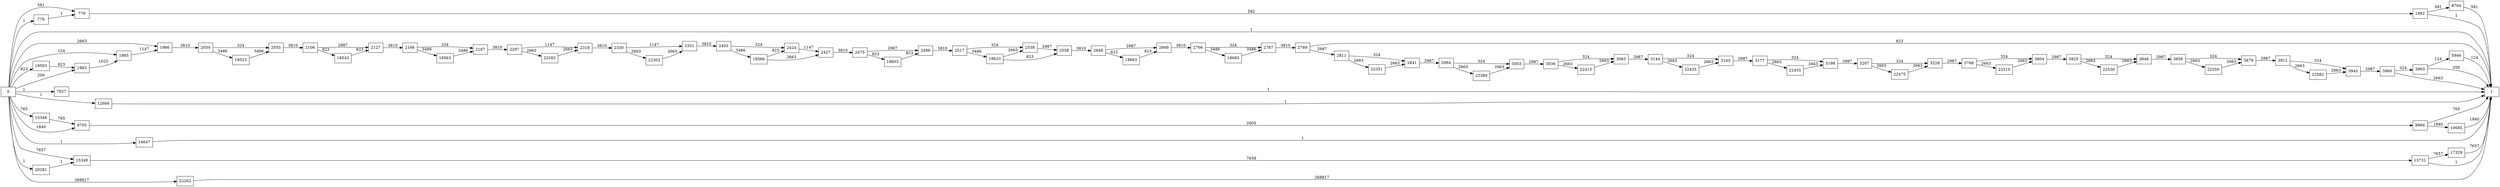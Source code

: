 digraph {
	graph [rankdir=LR]
	node [shape=rectangle]
	778 -> 779 [label=1]
	779 -> 1982 [label=582]
	1982 -> 1 [label=1]
	1982 -> 8704 [label=581]
	1983 -> 1985 [label=1023]
	1985 -> 1986 [label=1147]
	1986 -> 2034 [label=3810]
	2034 -> 2055 [label=324]
	2034 -> 18523 [label=3486]
	2055 -> 2106 [label=3810]
	2106 -> 2127 [label=2987]
	2106 -> 18543 [label=823]
	2127 -> 2166 [label=3810]
	2166 -> 2187 [label=324]
	2166 -> 18563 [label=3486]
	2187 -> 2297 [label=3810]
	2297 -> 2318 [label=1147]
	2297 -> 22282 [label=2663]
	2318 -> 2330 [label=3810]
	2330 -> 2351 [label=1147]
	2330 -> 22302 [label=2663]
	2351 -> 2403 [label=3810]
	2403 -> 2424 [label=324]
	2403 -> 18566 [label=3486]
	2424 -> 2427 [label=1147]
	2427 -> 2475 [label=3810]
	2475 -> 2496 [label=2987]
	2475 -> 18603 [label=823]
	2496 -> 2517 [label=3810]
	2517 -> 2538 [label=324]
	2517 -> 18623 [label=3486]
	2538 -> 2558 [label=2987]
	2558 -> 2648 [label=3810]
	2648 -> 2669 [label=2987]
	2648 -> 18663 [label=823]
	2669 -> 2766 [label=3810]
	2766 -> 2787 [label=324]
	2766 -> 18683 [label=3486]
	2787 -> 2789 [label=3810]
	2789 -> 1 [label=823]
	2789 -> 2811 [label=2987]
	2811 -> 2841 [label=324]
	2811 -> 22351 [label=2663]
	2841 -> 2964 [label=2987]
	2964 -> 3003 [label=324]
	2964 -> 22389 [label=2663]
	3003 -> 3036 [label=2987]
	3036 -> 3063 [label=324]
	3036 -> 22415 [label=2663]
	3063 -> 3144 [label=2987]
	3144 -> 3165 [label=324]
	3144 -> 22435 [label=2663]
	3165 -> 3177 [label=2987]
	3177 -> 3198 [label=324]
	3177 -> 22455 [label=2663]
	3198 -> 3207 [label=2987]
	3207 -> 3228 [label=324]
	3207 -> 22475 [label=2663]
	3228 -> 3768 [label=2987]
	3768 -> 3804 [label=324]
	3768 -> 22510 [label=2663]
	3804 -> 3825 [label=2987]
	3825 -> 3846 [label=324]
	3825 -> 22530 [label=2663]
	3846 -> 3858 [label=2987]
	3858 -> 3879 [label=324]
	3858 -> 22550 [label=2663]
	3879 -> 3912 [label=2987]
	3912 -> 3945 [label=324]
	3912 -> 22582 [label=2663]
	3945 -> 3960 [label=2987]
	3960 -> 3963 [label=324]
	3960 -> 1 [label=2663]
	3963 -> 1 [label=200]
	3963 -> 5946 [label=124]
	5946 -> 1 [label=124]
	7927 -> 1 [label=1]
	8704 -> 1 [label=581]
	8705 -> 9984 [label=2605]
	9984 -> 1 [label=765]
	9984 -> 10685 [label=1840]
	10685 -> 1 [label=1840]
	12666 -> 1 [label=1]
	14647 -> 1 [label=1]
	15348 -> 8705 [label=765]
	15349 -> 15731 [label=7658]
	15731 -> 1 [label=1]
	15731 -> 17329 [label=7657]
	17329 -> 1 [label=7657]
	18503 -> 1983 [label=823]
	18523 -> 2055 [label=3486]
	18543 -> 2127 [label=823]
	18563 -> 2187 [label=3486]
	18566 -> 2424 [label=823]
	18566 -> 2427 [label=2663]
	18603 -> 2496 [label=823]
	18623 -> 2538 [label=2663]
	18623 -> 2558 [label=823]
	18663 -> 2669 [label=823]
	18683 -> 2787 [label=3486]
	20281 -> 15349 [label=1]
	22262 -> 1 [label=268817]
	22282 -> 2318 [label=2663]
	22302 -> 2351 [label=2663]
	22351 -> 2841 [label=2663]
	22389 -> 3003 [label=2663]
	22415 -> 3063 [label=2663]
	22435 -> 3165 [label=2663]
	22455 -> 3198 [label=2663]
	22475 -> 3228 [label=2663]
	22510 -> 3804 [label=2663]
	22530 -> 3846 [label=2663]
	22550 -> 3879 [label=2663]
	22582 -> 3945 [label=2663]
	0 -> 1983 [label=200]
	0 -> 1985 [label=124]
	0 -> 779 [label=581]
	0 -> 8705 [label=1840]
	0 -> 15349 [label=7657]
	0 -> 1986 [label=2663]
	0 -> 778 [label=1]
	0 -> 1 [label=1]
	0 -> 7927 [label=1]
	0 -> 12666 [label=1]
	0 -> 14647 [label=1]
	0 -> 15348 [label=765]
	0 -> 18503 [label=823]
	0 -> 20281 [label=1]
	0 -> 22262 [label=268817]
}
